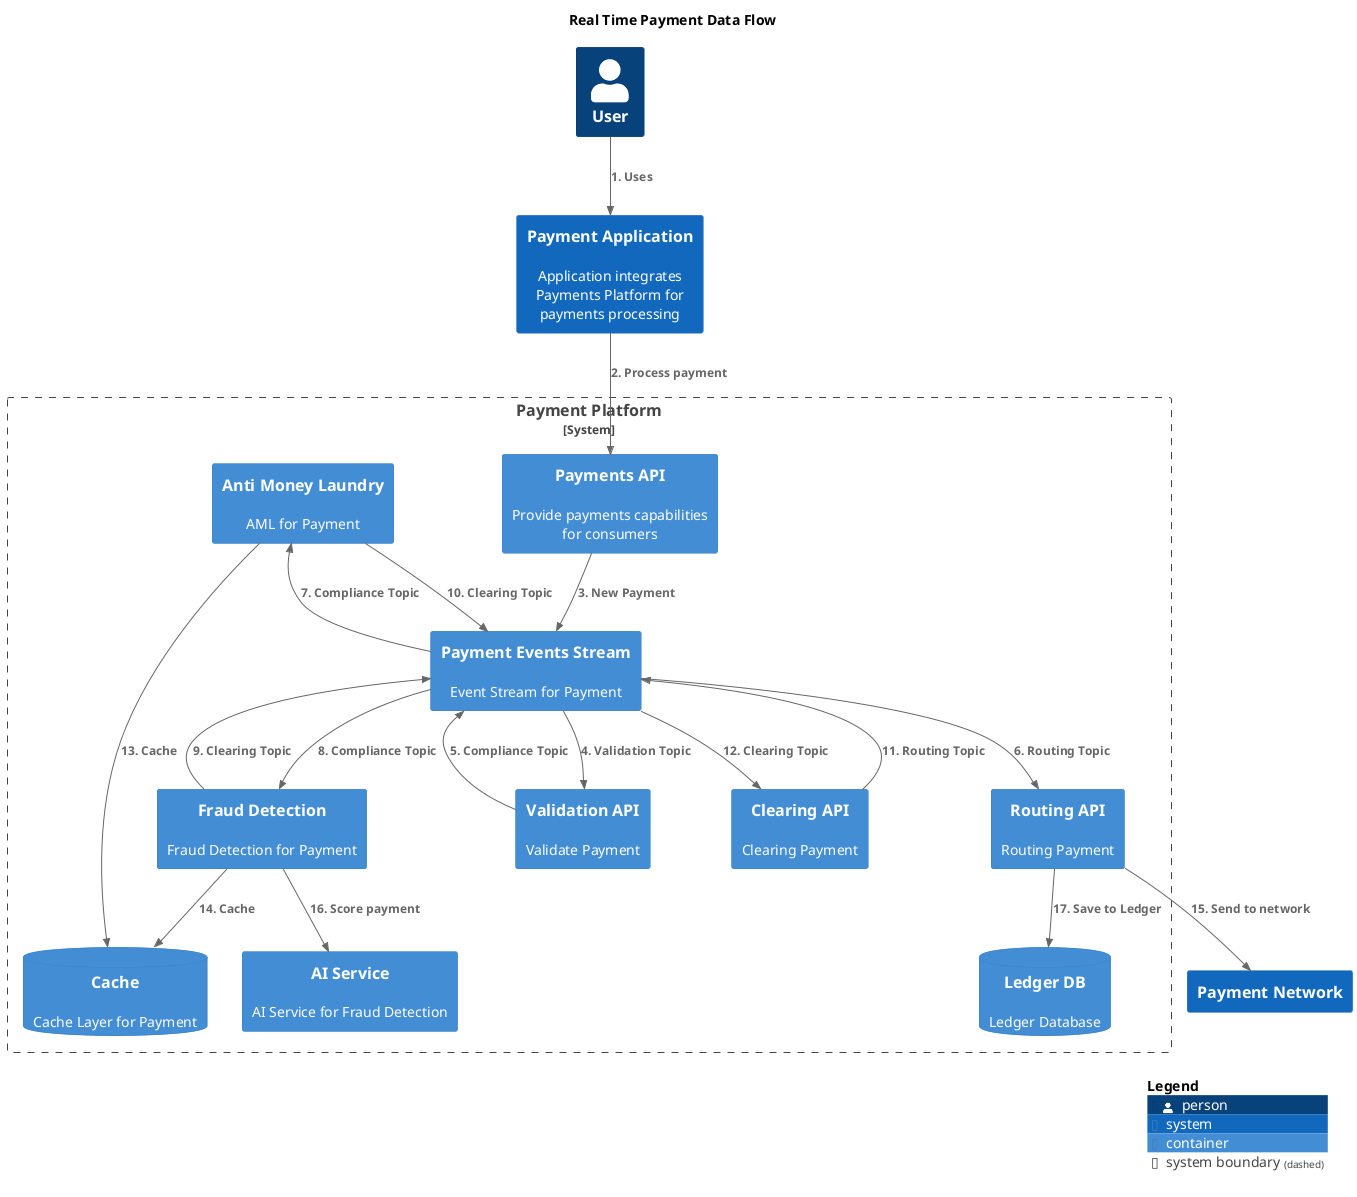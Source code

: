 @startuml
set separator none
title Real Time Payment Data Flow

top to bottom direction

!include <C4/C4>
!include <C4/C4_Context>
!include <C4/C4_Container>

System_Boundary("PaymentPlatform_boundary", "Payment Platform", $tags="") {
  ContainerDb(PaymentPlatform.Cache, "Cache", $techn="", $descr="Cache Layer for Payment", $tags="", $link="")
  Container(PaymentPlatform.RoutingAPI, "Routing API", $techn="", $descr="Routing Payment", $tags="", $link="")
  Container(PaymentPlatform.AntiMoneyLaundry, "Anti Money Laundry", $techn="", $descr="AML for Payment", $tags="", $link="")
  Container(PaymentPlatform.FraudDetection, "Fraud Detection", $techn="", $descr="Fraud Detection for Payment", $tags="", $link="")
  Container(PaymentPlatform.AIService, "AI Service", $techn="", $descr="AI Service for Fraud Detection", $tags="", $link="")
  ContainerDb(PaymentPlatform.LedgerDB, "Ledger DB", $techn="", $descr="Ledger Database", $tags="", $link="")
  Container(PaymentPlatform.PaymentsAPI, "Payments API", $techn="", $descr="Provide payments capabilities for consumers", $tags="", $link="")
  Container(PaymentPlatform.ValidationAPI, "Validation API", $techn="", $descr="Validate Payment", $tags="", $link="")
  Container(PaymentPlatform.ClearingAPI, "Clearing API", $techn="", $descr="Clearing Payment", $tags="", $link="")
  Container(PaymentPlatform.PaymentEventsStream, "Payment Events Stream", $techn="", $descr="Event Stream for Payment", $tags="", $link="")
}

Person(User, "User", $descr="", $tags="", $link="")
System(PaymentApplication, "Payment Application", $descr="Application integrates Payments Platform for payments processing", $tags="", $link="")
System(PaymentNetwork, "Payment Network", $descr="", $tags="", $link="")

Rel(User, PaymentApplication, "1. Uses", $techn="", $tags="", $link="")
Rel(PaymentApplication, PaymentPlatform.PaymentsAPI, "2. Process payment", $techn="", $tags="", $link="")
Rel(PaymentPlatform.PaymentsAPI, PaymentPlatform.PaymentEventsStream, "3. New Payment", $techn="", $tags="", $link="")
Rel(PaymentPlatform.PaymentEventsStream, PaymentPlatform.ValidationAPI, "4. Validation Topic", $techn="", $tags="", $link="")
Rel(PaymentPlatform.ValidationAPI, PaymentPlatform.PaymentEventsStream, "5. Compliance Topic", $techn="", $tags="", $link="")
Rel(PaymentPlatform.PaymentEventsStream, PaymentPlatform.RoutingAPI, "6. Routing Topic", $techn="", $tags="", $link="")
Rel(PaymentPlatform.PaymentEventsStream, PaymentPlatform.AntiMoneyLaundry, "7. Compliance Topic", $techn="", $tags="", $link="")
Rel(PaymentPlatform.PaymentEventsStream, PaymentPlatform.FraudDetection, "8. Compliance Topic", $techn="", $tags="", $link="")
Rel(PaymentPlatform.FraudDetection, PaymentPlatform.PaymentEventsStream, "9. Clearing Topic", $techn="", $tags="", $link="")
Rel(PaymentPlatform.AntiMoneyLaundry, PaymentPlatform.PaymentEventsStream, "10. Clearing Topic", $techn="", $tags="", $link="")
Rel(PaymentPlatform.ClearingAPI, PaymentPlatform.PaymentEventsStream, "11. Routing Topic", $techn="", $tags="", $link="")
Rel(PaymentPlatform.PaymentEventsStream, PaymentPlatform.ClearingAPI, "12. Clearing Topic", $techn="", $tags="", $link="")
Rel(PaymentPlatform.AntiMoneyLaundry, PaymentPlatform.Cache, "13. Cache", $techn="", $tags="", $link="")
Rel(PaymentPlatform.FraudDetection, PaymentPlatform.Cache, "14. Cache", $techn="", $tags="", $link="")
Rel(PaymentPlatform.RoutingAPI, PaymentNetwork, "15. Send to network", $techn="", $tags="", $link="")
Rel(PaymentPlatform.FraudDetection, PaymentPlatform.AIService, "16. Score payment", $techn="", $tags="", $link="")
Rel(PaymentPlatform.RoutingAPI, PaymentPlatform.LedgerDB, "17. Save to Ledger", $techn="", $tags="", $link="")

SHOW_LEGEND(true)
@enduml